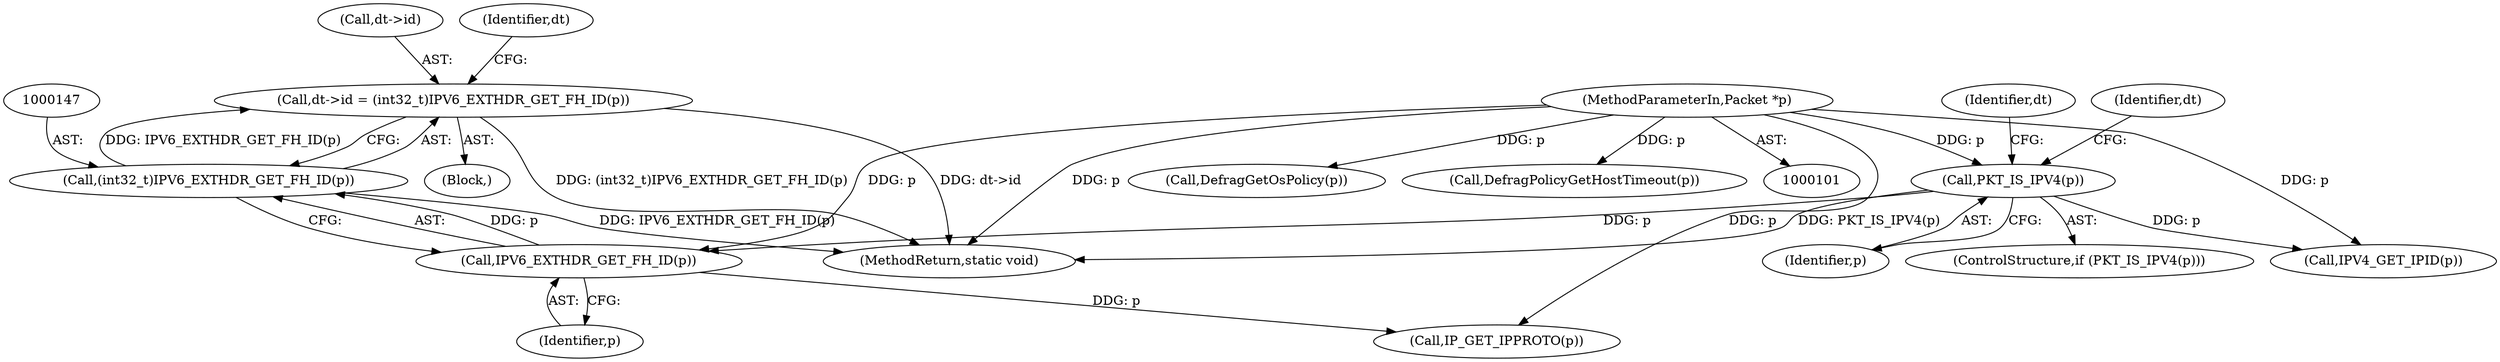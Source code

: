 digraph "0_suricata_4a04f814b15762eb446a5ead4d69d021512df6f8@pointer" {
"1000142" [label="(Call,dt->id = (int32_t)IPV6_EXTHDR_GET_FH_ID(p))"];
"1000146" [label="(Call,(int32_t)IPV6_EXTHDR_GET_FH_ID(p))"];
"1000148" [label="(Call,IPV6_EXTHDR_GET_FH_ID(p))"];
"1000124" [label="(Call,PKT_IS_IPV4(p))"];
"1000103" [label="(MethodParameterIn,Packet *p)"];
"1000125" [label="(Identifier,p)"];
"1000187" [label="(Call,DefragGetOsPolicy(p))"];
"1000129" [label="(Identifier,dt)"];
"1000193" [label="(Call,DefragPolicyGetHostTimeout(p))"];
"1000142" [label="(Call,dt->id = (int32_t)IPV6_EXTHDR_GET_FH_ID(p))"];
"1000144" [label="(Identifier,dt)"];
"1000149" [label="(Identifier,p)"];
"1000103" [label="(MethodParameterIn,Packet *p)"];
"1000159" [label="(Call,IP_GET_IPPROTO(p))"];
"1000214" [label="(MethodReturn,static void)"];
"1000146" [label="(Call,(int32_t)IPV6_EXTHDR_GET_FH_ID(p))"];
"1000143" [label="(Call,dt->id)"];
"1000148" [label="(Call,IPV6_EXTHDR_GET_FH_ID(p))"];
"1000141" [label="(Block,)"];
"1000133" [label="(Call,IPV4_GET_IPID(p))"];
"1000152" [label="(Identifier,dt)"];
"1000123" [label="(ControlStructure,if (PKT_IS_IPV4(p)))"];
"1000124" [label="(Call,PKT_IS_IPV4(p))"];
"1000142" -> "1000141"  [label="AST: "];
"1000142" -> "1000146"  [label="CFG: "];
"1000143" -> "1000142"  [label="AST: "];
"1000146" -> "1000142"  [label="AST: "];
"1000152" -> "1000142"  [label="CFG: "];
"1000142" -> "1000214"  [label="DDG: dt->id"];
"1000142" -> "1000214"  [label="DDG: (int32_t)IPV6_EXTHDR_GET_FH_ID(p)"];
"1000146" -> "1000142"  [label="DDG: IPV6_EXTHDR_GET_FH_ID(p)"];
"1000146" -> "1000148"  [label="CFG: "];
"1000147" -> "1000146"  [label="AST: "];
"1000148" -> "1000146"  [label="AST: "];
"1000146" -> "1000214"  [label="DDG: IPV6_EXTHDR_GET_FH_ID(p)"];
"1000148" -> "1000146"  [label="DDG: p"];
"1000148" -> "1000149"  [label="CFG: "];
"1000149" -> "1000148"  [label="AST: "];
"1000124" -> "1000148"  [label="DDG: p"];
"1000103" -> "1000148"  [label="DDG: p"];
"1000148" -> "1000159"  [label="DDG: p"];
"1000124" -> "1000123"  [label="AST: "];
"1000124" -> "1000125"  [label="CFG: "];
"1000125" -> "1000124"  [label="AST: "];
"1000129" -> "1000124"  [label="CFG: "];
"1000144" -> "1000124"  [label="CFG: "];
"1000124" -> "1000214"  [label="DDG: PKT_IS_IPV4(p)"];
"1000103" -> "1000124"  [label="DDG: p"];
"1000124" -> "1000133"  [label="DDG: p"];
"1000103" -> "1000101"  [label="AST: "];
"1000103" -> "1000214"  [label="DDG: p"];
"1000103" -> "1000133"  [label="DDG: p"];
"1000103" -> "1000159"  [label="DDG: p"];
"1000103" -> "1000187"  [label="DDG: p"];
"1000103" -> "1000193"  [label="DDG: p"];
}

